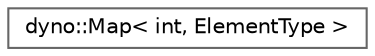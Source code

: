 digraph "Graphical Class Hierarchy"
{
 // LATEX_PDF_SIZE
  bgcolor="transparent";
  edge [fontname=Helvetica,fontsize=10,labelfontname=Helvetica,labelfontsize=10];
  node [fontname=Helvetica,fontsize=10,shape=box,height=0.2,width=0.4];
  rankdir="LR";
  Node0 [id="Node000000",label="dyno::Map\< int, ElementType \>",height=0.2,width=0.4,color="grey40", fillcolor="white", style="filled",URL="$classdyno_1_1_map.html",tooltip=" "];
}
